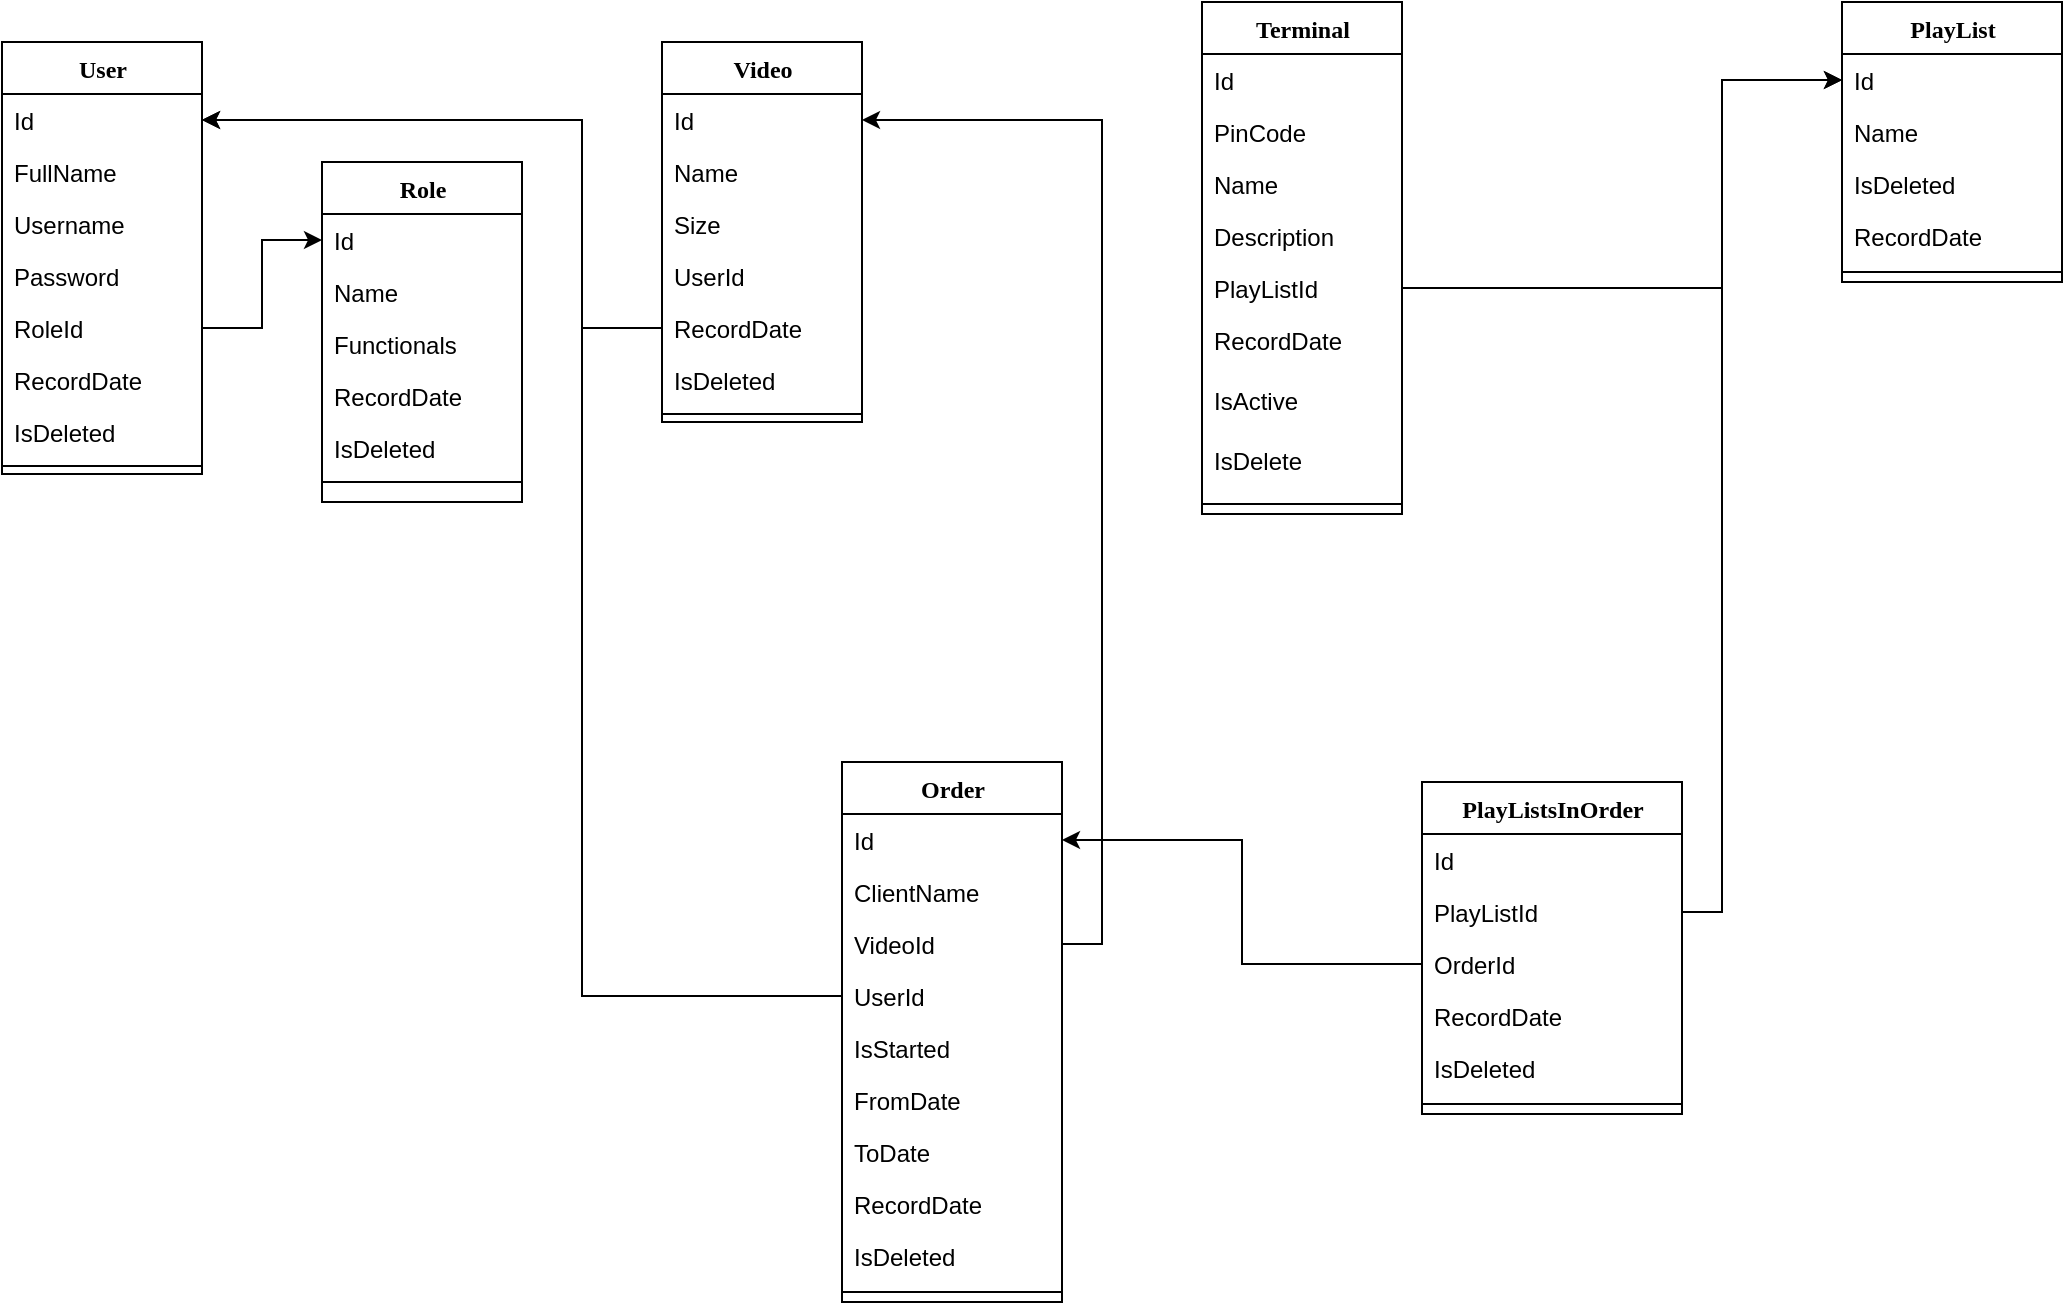 <mxfile version="22.1.11" type="device">
  <diagram name="Page-1" id="9f46799a-70d6-7492-0946-bef42562c5a5">
    <mxGraphModel dx="1221" dy="599" grid="1" gridSize="10" guides="1" tooltips="1" connect="1" arrows="1" fold="1" page="1" pageScale="1" pageWidth="1100" pageHeight="850" background="none" math="0" shadow="0">
      <root>
        <mxCell id="0" />
        <mxCell id="1" parent="0" />
        <mxCell id="78961159f06e98e8-17" value="Terminal" style="swimlane;html=1;fontStyle=1;align=center;verticalAlign=top;childLayout=stackLayout;horizontal=1;startSize=26;horizontalStack=0;resizeParent=1;resizeLast=0;collapsible=1;marginBottom=0;swimlaneFillColor=#ffffff;rounded=0;shadow=0;comic=0;labelBackgroundColor=none;strokeWidth=1;fillColor=none;fontFamily=Verdana;fontSize=12" parent="1" vertex="1">
          <mxGeometry x="635" y="40" width="100" height="256" as="geometry">
            <mxRectangle x="90" y="83" width="110" height="30" as="alternateBounds" />
          </mxGeometry>
        </mxCell>
        <mxCell id="78961159f06e98e8-21" value="Id&lt;br&gt;" style="text;html=1;strokeColor=none;fillColor=none;align=left;verticalAlign=top;spacingLeft=4;spacingRight=4;whiteSpace=wrap;overflow=hidden;rotatable=0;points=[[0,0.5],[1,0.5]];portConstraint=eastwest;" parent="78961159f06e98e8-17" vertex="1">
          <mxGeometry y="26" width="100" height="26" as="geometry" />
        </mxCell>
        <mxCell id="cBbwG_D-O8QwwuLcqFB9-53" value="PinCode" style="text;html=1;strokeColor=none;fillColor=none;align=left;verticalAlign=top;spacingLeft=4;spacingRight=4;whiteSpace=wrap;overflow=hidden;rotatable=0;points=[[0,0.5],[1,0.5]];portConstraint=eastwest;" parent="78961159f06e98e8-17" vertex="1">
          <mxGeometry y="52" width="100" height="26" as="geometry" />
        </mxCell>
        <mxCell id="78961159f06e98e8-23" value="Name" style="text;html=1;strokeColor=none;fillColor=none;align=left;verticalAlign=top;spacingLeft=4;spacingRight=4;whiteSpace=wrap;overflow=hidden;rotatable=0;points=[[0,0.5],[1,0.5]];portConstraint=eastwest;" parent="78961159f06e98e8-17" vertex="1">
          <mxGeometry y="78" width="100" height="26" as="geometry" />
        </mxCell>
        <mxCell id="78961159f06e98e8-25" value="Description" style="text;html=1;strokeColor=none;fillColor=none;align=left;verticalAlign=top;spacingLeft=4;spacingRight=4;whiteSpace=wrap;overflow=hidden;rotatable=0;points=[[0,0.5],[1,0.5]];portConstraint=eastwest;" parent="78961159f06e98e8-17" vertex="1">
          <mxGeometry y="104" width="100" height="26" as="geometry" />
        </mxCell>
        <mxCell id="78961159f06e98e8-26" value="PlayListId" style="text;html=1;strokeColor=none;fillColor=none;align=left;verticalAlign=top;spacingLeft=4;spacingRight=4;whiteSpace=wrap;overflow=hidden;rotatable=0;points=[[0,0.5],[1,0.5]];portConstraint=eastwest;" parent="78961159f06e98e8-17" vertex="1">
          <mxGeometry y="130" width="100" height="26" as="geometry" />
        </mxCell>
        <mxCell id="78961159f06e98e8-24" value="RecordDate&lt;br&gt;&lt;br&gt;" style="text;html=1;strokeColor=none;fillColor=none;align=left;verticalAlign=top;spacingLeft=4;spacingRight=4;whiteSpace=wrap;overflow=hidden;rotatable=0;points=[[0,0.5],[1,0.5]];portConstraint=eastwest;" parent="78961159f06e98e8-17" vertex="1">
          <mxGeometry y="156" width="100" height="30" as="geometry" />
        </mxCell>
        <mxCell id="cBbwG_D-O8QwwuLcqFB9-4" value="IsActive" style="text;html=1;strokeColor=none;fillColor=none;align=left;verticalAlign=top;spacingLeft=4;spacingRight=4;whiteSpace=wrap;overflow=hidden;rotatable=0;points=[[0,0.5],[1,0.5]];portConstraint=eastwest;" parent="78961159f06e98e8-17" vertex="1">
          <mxGeometry y="186" width="100" height="30" as="geometry" />
        </mxCell>
        <mxCell id="cBbwG_D-O8QwwuLcqFB9-5" value="IsDelete" style="text;html=1;strokeColor=none;fillColor=none;align=left;verticalAlign=top;spacingLeft=4;spacingRight=4;whiteSpace=wrap;overflow=hidden;rotatable=0;points=[[0,0.5],[1,0.5]];portConstraint=eastwest;" parent="78961159f06e98e8-17" vertex="1">
          <mxGeometry y="216" width="100" height="30" as="geometry" />
        </mxCell>
        <mxCell id="78961159f06e98e8-19" value="" style="line;html=1;strokeWidth=1;fillColor=none;align=left;verticalAlign=middle;spacingTop=-1;spacingLeft=3;spacingRight=3;rotatable=0;labelPosition=right;points=[];portConstraint=eastwest;" parent="78961159f06e98e8-17" vertex="1">
          <mxGeometry y="246" width="100" height="10" as="geometry" />
        </mxCell>
        <mxCell id="78961159f06e98e8-30" value="PlayList&lt;br&gt;" style="swimlane;html=1;fontStyle=1;align=center;verticalAlign=top;childLayout=stackLayout;horizontal=1;startSize=26;horizontalStack=0;resizeParent=1;resizeLast=0;collapsible=1;marginBottom=0;swimlaneFillColor=#ffffff;rounded=0;shadow=0;comic=0;labelBackgroundColor=none;strokeWidth=1;fillColor=none;fontFamily=Verdana;fontSize=12" parent="1" vertex="1">
          <mxGeometry x="955" y="40" width="110" height="140" as="geometry" />
        </mxCell>
        <mxCell id="78961159f06e98e8-31" value="Id" style="text;html=1;strokeColor=none;fillColor=none;align=left;verticalAlign=top;spacingLeft=4;spacingRight=4;whiteSpace=wrap;overflow=hidden;rotatable=0;points=[[0,0.5],[1,0.5]];portConstraint=eastwest;" parent="78961159f06e98e8-30" vertex="1">
          <mxGeometry y="26" width="110" height="26" as="geometry" />
        </mxCell>
        <mxCell id="78961159f06e98e8-32" value="Name" style="text;html=1;strokeColor=none;fillColor=none;align=left;verticalAlign=top;spacingLeft=4;spacingRight=4;whiteSpace=wrap;overflow=hidden;rotatable=0;points=[[0,0.5],[1,0.5]];portConstraint=eastwest;" parent="78961159f06e98e8-30" vertex="1">
          <mxGeometry y="52" width="110" height="26" as="geometry" />
        </mxCell>
        <mxCell id="cBbwG_D-O8QwwuLcqFB9-43" value="IsDeleted" style="text;html=1;strokeColor=none;fillColor=none;align=left;verticalAlign=top;spacingLeft=4;spacingRight=4;whiteSpace=wrap;overflow=hidden;rotatable=0;points=[[0,0.5],[1,0.5]];portConstraint=eastwest;" parent="78961159f06e98e8-30" vertex="1">
          <mxGeometry y="78" width="110" height="26" as="geometry" />
        </mxCell>
        <mxCell id="cBbwG_D-O8QwwuLcqFB9-42" value="RecordDate" style="text;html=1;strokeColor=none;fillColor=none;align=left;verticalAlign=top;spacingLeft=4;spacingRight=4;whiteSpace=wrap;overflow=hidden;rotatable=0;points=[[0,0.5],[1,0.5]];portConstraint=eastwest;" parent="78961159f06e98e8-30" vertex="1">
          <mxGeometry y="104" width="110" height="26" as="geometry" />
        </mxCell>
        <mxCell id="78961159f06e98e8-38" value="" style="line;html=1;strokeWidth=1;fillColor=none;align=left;verticalAlign=middle;spacingTop=-1;spacingLeft=3;spacingRight=3;rotatable=0;labelPosition=right;points=[];portConstraint=eastwest;" parent="78961159f06e98e8-30" vertex="1">
          <mxGeometry y="130" width="110" height="10" as="geometry" />
        </mxCell>
        <mxCell id="78961159f06e98e8-43" value="Video" style="swimlane;html=1;fontStyle=1;align=center;verticalAlign=top;childLayout=stackLayout;horizontal=1;startSize=26;horizontalStack=0;resizeParent=1;resizeLast=0;collapsible=1;marginBottom=0;swimlaneFillColor=#ffffff;rounded=0;shadow=0;comic=0;labelBackgroundColor=none;strokeWidth=1;fillColor=none;fontFamily=Verdana;fontSize=12" parent="1" vertex="1">
          <mxGeometry x="365" y="60" width="100" height="190" as="geometry" />
        </mxCell>
        <mxCell id="78961159f06e98e8-44" value="Id" style="text;html=1;strokeColor=none;fillColor=none;align=left;verticalAlign=top;spacingLeft=4;spacingRight=4;whiteSpace=wrap;overflow=hidden;rotatable=0;points=[[0,0.5],[1,0.5]];portConstraint=eastwest;" parent="78961159f06e98e8-43" vertex="1">
          <mxGeometry y="26" width="100" height="26" as="geometry" />
        </mxCell>
        <mxCell id="cBbwG_D-O8QwwuLcqFB9-8" value="Name" style="text;html=1;strokeColor=none;fillColor=none;align=left;verticalAlign=top;spacingLeft=4;spacingRight=4;whiteSpace=wrap;overflow=hidden;rotatable=0;points=[[0,0.5],[1,0.5]];portConstraint=eastwest;" parent="78961159f06e98e8-43" vertex="1">
          <mxGeometry y="52" width="100" height="26" as="geometry" />
        </mxCell>
        <mxCell id="78961159f06e98e8-45" value="Size" style="text;html=1;strokeColor=none;fillColor=none;align=left;verticalAlign=top;spacingLeft=4;spacingRight=4;whiteSpace=wrap;overflow=hidden;rotatable=0;points=[[0,0.5],[1,0.5]];portConstraint=eastwest;" parent="78961159f06e98e8-43" vertex="1">
          <mxGeometry y="78" width="100" height="26" as="geometry" />
        </mxCell>
        <mxCell id="cBbwG_D-O8QwwuLcqFB9-14" value="UserId" style="text;html=1;strokeColor=none;fillColor=none;align=left;verticalAlign=top;spacingLeft=4;spacingRight=4;whiteSpace=wrap;overflow=hidden;rotatable=0;points=[[0,0.5],[1,0.5]];portConstraint=eastwest;" parent="78961159f06e98e8-43" vertex="1">
          <mxGeometry y="104" width="100" height="26" as="geometry" />
        </mxCell>
        <mxCell id="78961159f06e98e8-50" value="RecordDate" style="text;html=1;strokeColor=none;fillColor=none;align=left;verticalAlign=top;spacingLeft=4;spacingRight=4;whiteSpace=wrap;overflow=hidden;rotatable=0;points=[[0,0.5],[1,0.5]];portConstraint=eastwest;" parent="78961159f06e98e8-43" vertex="1">
          <mxGeometry y="130" width="100" height="26" as="geometry" />
        </mxCell>
        <mxCell id="cBbwG_D-O8QwwuLcqFB9-9" value="IsDeleted" style="text;html=1;strokeColor=none;fillColor=none;align=left;verticalAlign=top;spacingLeft=4;spacingRight=4;whiteSpace=wrap;overflow=hidden;rotatable=0;points=[[0,0.5],[1,0.5]];portConstraint=eastwest;" parent="78961159f06e98e8-43" vertex="1">
          <mxGeometry y="156" width="100" height="26" as="geometry" />
        </mxCell>
        <mxCell id="78961159f06e98e8-51" value="" style="line;html=1;strokeWidth=1;fillColor=none;align=left;verticalAlign=middle;spacingTop=-1;spacingLeft=3;spacingRight=3;rotatable=0;labelPosition=right;points=[];portConstraint=eastwest;" parent="78961159f06e98e8-43" vertex="1">
          <mxGeometry y="182" width="100" height="8" as="geometry" />
        </mxCell>
        <mxCell id="cBbwG_D-O8QwwuLcqFB9-7" style="edgeStyle=orthogonalEdgeStyle;rounded=0;orthogonalLoop=1;jettySize=auto;html=1;entryX=0;entryY=0.5;entryDx=0;entryDy=0;" parent="1" source="78961159f06e98e8-26" target="78961159f06e98e8-31" edge="1">
          <mxGeometry relative="1" as="geometry">
            <Array as="points">
              <mxPoint x="895" y="183" />
              <mxPoint x="895" y="79" />
            </Array>
          </mxGeometry>
        </mxCell>
        <mxCell id="cBbwG_D-O8QwwuLcqFB9-15" value="User" style="swimlane;html=1;fontStyle=1;align=center;verticalAlign=top;childLayout=stackLayout;horizontal=1;startSize=26;horizontalStack=0;resizeParent=1;resizeLast=0;collapsible=1;marginBottom=0;swimlaneFillColor=#ffffff;rounded=0;shadow=0;comic=0;labelBackgroundColor=none;strokeWidth=1;fillColor=none;fontFamily=Verdana;fontSize=12" parent="1" vertex="1">
          <mxGeometry x="35" y="60" width="100" height="216" as="geometry" />
        </mxCell>
        <mxCell id="cBbwG_D-O8QwwuLcqFB9-16" value="Id" style="text;html=1;strokeColor=none;fillColor=none;align=left;verticalAlign=top;spacingLeft=4;spacingRight=4;whiteSpace=wrap;overflow=hidden;rotatable=0;points=[[0,0.5],[1,0.5]];portConstraint=eastwest;" parent="cBbwG_D-O8QwwuLcqFB9-15" vertex="1">
          <mxGeometry y="26" width="100" height="26" as="geometry" />
        </mxCell>
        <mxCell id="cBbwG_D-O8QwwuLcqFB9-17" value="FullName" style="text;html=1;strokeColor=none;fillColor=none;align=left;verticalAlign=top;spacingLeft=4;spacingRight=4;whiteSpace=wrap;overflow=hidden;rotatable=0;points=[[0,0.5],[1,0.5]];portConstraint=eastwest;" parent="cBbwG_D-O8QwwuLcqFB9-15" vertex="1">
          <mxGeometry y="52" width="100" height="26" as="geometry" />
        </mxCell>
        <mxCell id="cBbwG_D-O8QwwuLcqFB9-18" value="Username" style="text;html=1;strokeColor=none;fillColor=none;align=left;verticalAlign=top;spacingLeft=4;spacingRight=4;whiteSpace=wrap;overflow=hidden;rotatable=0;points=[[0,0.5],[1,0.5]];portConstraint=eastwest;" parent="cBbwG_D-O8QwwuLcqFB9-15" vertex="1">
          <mxGeometry y="78" width="100" height="26" as="geometry" />
        </mxCell>
        <mxCell id="cBbwG_D-O8QwwuLcqFB9-19" value="Password" style="text;html=1;strokeColor=none;fillColor=none;align=left;verticalAlign=top;spacingLeft=4;spacingRight=4;whiteSpace=wrap;overflow=hidden;rotatable=0;points=[[0,0.5],[1,0.5]];portConstraint=eastwest;" parent="cBbwG_D-O8QwwuLcqFB9-15" vertex="1">
          <mxGeometry y="104" width="100" height="26" as="geometry" />
        </mxCell>
        <mxCell id="cBbwG_D-O8QwwuLcqFB9-32" value="RoleId" style="text;html=1;strokeColor=none;fillColor=none;align=left;verticalAlign=top;spacingLeft=4;spacingRight=4;whiteSpace=wrap;overflow=hidden;rotatable=0;points=[[0,0.5],[1,0.5]];portConstraint=eastwest;" parent="cBbwG_D-O8QwwuLcqFB9-15" vertex="1">
          <mxGeometry y="130" width="100" height="26" as="geometry" />
        </mxCell>
        <mxCell id="cBbwG_D-O8QwwuLcqFB9-21" value="RecordDate" style="text;html=1;strokeColor=none;fillColor=none;align=left;verticalAlign=top;spacingLeft=4;spacingRight=4;whiteSpace=wrap;overflow=hidden;rotatable=0;points=[[0,0.5],[1,0.5]];portConstraint=eastwest;" parent="cBbwG_D-O8QwwuLcqFB9-15" vertex="1">
          <mxGeometry y="156" width="100" height="26" as="geometry" />
        </mxCell>
        <mxCell id="cBbwG_D-O8QwwuLcqFB9-22" value="IsDeleted" style="text;html=1;strokeColor=none;fillColor=none;align=left;verticalAlign=top;spacingLeft=4;spacingRight=4;whiteSpace=wrap;overflow=hidden;rotatable=0;points=[[0,0.5],[1,0.5]];portConstraint=eastwest;" parent="cBbwG_D-O8QwwuLcqFB9-15" vertex="1">
          <mxGeometry y="182" width="100" height="26" as="geometry" />
        </mxCell>
        <mxCell id="cBbwG_D-O8QwwuLcqFB9-23" value="" style="line;html=1;strokeWidth=1;fillColor=none;align=left;verticalAlign=middle;spacingTop=-1;spacingLeft=3;spacingRight=3;rotatable=0;labelPosition=right;points=[];portConstraint=eastwest;" parent="cBbwG_D-O8QwwuLcqFB9-15" vertex="1">
          <mxGeometry y="208" width="100" height="8" as="geometry" />
        </mxCell>
        <mxCell id="cBbwG_D-O8QwwuLcqFB9-24" value="Role" style="swimlane;html=1;fontStyle=1;align=center;verticalAlign=top;childLayout=stackLayout;horizontal=1;startSize=26;horizontalStack=0;resizeParent=1;resizeLast=0;collapsible=1;marginBottom=0;swimlaneFillColor=#ffffff;rounded=0;shadow=0;comic=0;labelBackgroundColor=none;strokeWidth=1;fillColor=none;fontFamily=Verdana;fontSize=12" parent="1" vertex="1">
          <mxGeometry x="195" y="120" width="100" height="170" as="geometry" />
        </mxCell>
        <mxCell id="cBbwG_D-O8QwwuLcqFB9-25" value="Id" style="text;html=1;strokeColor=none;fillColor=none;align=left;verticalAlign=top;spacingLeft=4;spacingRight=4;whiteSpace=wrap;overflow=hidden;rotatable=0;points=[[0,0.5],[1,0.5]];portConstraint=eastwest;" parent="cBbwG_D-O8QwwuLcqFB9-24" vertex="1">
          <mxGeometry y="26" width="100" height="26" as="geometry" />
        </mxCell>
        <mxCell id="cBbwG_D-O8QwwuLcqFB9-26" value="Name" style="text;html=1;strokeColor=none;fillColor=none;align=left;verticalAlign=top;spacingLeft=4;spacingRight=4;whiteSpace=wrap;overflow=hidden;rotatable=0;points=[[0,0.5],[1,0.5]];portConstraint=eastwest;" parent="cBbwG_D-O8QwwuLcqFB9-24" vertex="1">
          <mxGeometry y="52" width="100" height="26" as="geometry" />
        </mxCell>
        <mxCell id="cBbwG_D-O8QwwuLcqFB9-27" value="Functionals" style="text;html=1;strokeColor=none;fillColor=none;align=left;verticalAlign=top;spacingLeft=4;spacingRight=4;whiteSpace=wrap;overflow=hidden;rotatable=0;points=[[0,0.5],[1,0.5]];portConstraint=eastwest;" parent="cBbwG_D-O8QwwuLcqFB9-24" vertex="1">
          <mxGeometry y="78" width="100" height="26" as="geometry" />
        </mxCell>
        <mxCell id="cBbwG_D-O8QwwuLcqFB9-29" value="RecordDate" style="text;html=1;strokeColor=none;fillColor=none;align=left;verticalAlign=top;spacingLeft=4;spacingRight=4;whiteSpace=wrap;overflow=hidden;rotatable=0;points=[[0,0.5],[1,0.5]];portConstraint=eastwest;" parent="cBbwG_D-O8QwwuLcqFB9-24" vertex="1">
          <mxGeometry y="104" width="100" height="26" as="geometry" />
        </mxCell>
        <mxCell id="cBbwG_D-O8QwwuLcqFB9-30" value="IsDeleted" style="text;html=1;strokeColor=none;fillColor=none;align=left;verticalAlign=top;spacingLeft=4;spacingRight=4;whiteSpace=wrap;overflow=hidden;rotatable=0;points=[[0,0.5],[1,0.5]];portConstraint=eastwest;" parent="cBbwG_D-O8QwwuLcqFB9-24" vertex="1">
          <mxGeometry y="130" width="100" height="26" as="geometry" />
        </mxCell>
        <mxCell id="cBbwG_D-O8QwwuLcqFB9-31" value="" style="line;html=1;strokeWidth=1;fillColor=none;align=left;verticalAlign=middle;spacingTop=-1;spacingLeft=3;spacingRight=3;rotatable=0;labelPosition=right;points=[];portConstraint=eastwest;" parent="cBbwG_D-O8QwwuLcqFB9-24" vertex="1">
          <mxGeometry y="156" width="100" height="8" as="geometry" />
        </mxCell>
        <mxCell id="cBbwG_D-O8QwwuLcqFB9-34" style="edgeStyle=orthogonalEdgeStyle;rounded=0;orthogonalLoop=1;jettySize=auto;html=1;entryX=0;entryY=0.5;entryDx=0;entryDy=0;" parent="1" source="cBbwG_D-O8QwwuLcqFB9-32" target="cBbwG_D-O8QwwuLcqFB9-25" edge="1">
          <mxGeometry relative="1" as="geometry" />
        </mxCell>
        <mxCell id="cBbwG_D-O8QwwuLcqFB9-44" value="Order" style="swimlane;html=1;fontStyle=1;align=center;verticalAlign=top;childLayout=stackLayout;horizontal=1;startSize=26;horizontalStack=0;resizeParent=1;resizeLast=0;collapsible=1;marginBottom=0;swimlaneFillColor=#ffffff;rounded=0;shadow=0;comic=0;labelBackgroundColor=none;strokeWidth=1;fillColor=none;fontFamily=Verdana;fontSize=12" parent="1" vertex="1">
          <mxGeometry x="455" y="420" width="110" height="270" as="geometry" />
        </mxCell>
        <mxCell id="cBbwG_D-O8QwwuLcqFB9-45" value="Id" style="text;html=1;strokeColor=none;fillColor=none;align=left;verticalAlign=top;spacingLeft=4;spacingRight=4;whiteSpace=wrap;overflow=hidden;rotatable=0;points=[[0,0.5],[1,0.5]];portConstraint=eastwest;" parent="cBbwG_D-O8QwwuLcqFB9-44" vertex="1">
          <mxGeometry y="26" width="110" height="26" as="geometry" />
        </mxCell>
        <mxCell id="cBbwG_D-O8QwwuLcqFB9-51" value="ClientName" style="text;html=1;strokeColor=none;fillColor=none;align=left;verticalAlign=top;spacingLeft=4;spacingRight=4;whiteSpace=wrap;overflow=hidden;rotatable=0;points=[[0,0.5],[1,0.5]];portConstraint=eastwest;" parent="cBbwG_D-O8QwwuLcqFB9-44" vertex="1">
          <mxGeometry y="52" width="110" height="26" as="geometry" />
        </mxCell>
        <mxCell id="cBbwG_D-O8QwwuLcqFB9-54" value="VideoId" style="text;html=1;strokeColor=none;fillColor=none;align=left;verticalAlign=top;spacingLeft=4;spacingRight=4;whiteSpace=wrap;overflow=hidden;rotatable=0;points=[[0,0.5],[1,0.5]];portConstraint=eastwest;" parent="cBbwG_D-O8QwwuLcqFB9-44" vertex="1">
          <mxGeometry y="78" width="110" height="26" as="geometry" />
        </mxCell>
        <mxCell id="cBbwG_D-O8QwwuLcqFB9-75" value="UserId" style="text;html=1;strokeColor=none;fillColor=none;align=left;verticalAlign=top;spacingLeft=4;spacingRight=4;whiteSpace=wrap;overflow=hidden;rotatable=0;points=[[0,0.5],[1,0.5]];portConstraint=eastwest;" parent="cBbwG_D-O8QwwuLcqFB9-44" vertex="1">
          <mxGeometry y="104" width="110" height="26" as="geometry" />
        </mxCell>
        <mxCell id="cBbwG_D-O8QwwuLcqFB9-52" value="IsStarted" style="text;html=1;strokeColor=none;fillColor=none;align=left;verticalAlign=top;spacingLeft=4;spacingRight=4;whiteSpace=wrap;overflow=hidden;rotatable=0;points=[[0,0.5],[1,0.5]];portConstraint=eastwest;" parent="cBbwG_D-O8QwwuLcqFB9-44" vertex="1">
          <mxGeometry y="130" width="110" height="26" as="geometry" />
        </mxCell>
        <mxCell id="cBbwG_D-O8QwwuLcqFB9-49" value="FromDate" style="text;html=1;strokeColor=none;fillColor=none;align=left;verticalAlign=top;spacingLeft=4;spacingRight=4;whiteSpace=wrap;overflow=hidden;rotatable=0;points=[[0,0.5],[1,0.5]];portConstraint=eastwest;" parent="cBbwG_D-O8QwwuLcqFB9-44" vertex="1">
          <mxGeometry y="156" width="110" height="26" as="geometry" />
        </mxCell>
        <mxCell id="cBbwG_D-O8QwwuLcqFB9-50" value="ToDate" style="text;html=1;strokeColor=none;fillColor=none;align=left;verticalAlign=top;spacingLeft=4;spacingRight=4;whiteSpace=wrap;overflow=hidden;rotatable=0;points=[[0,0.5],[1,0.5]];portConstraint=eastwest;" parent="cBbwG_D-O8QwwuLcqFB9-44" vertex="1">
          <mxGeometry y="182" width="110" height="26" as="geometry" />
        </mxCell>
        <mxCell id="cBbwG_D-O8QwwuLcqFB9-46" value="RecordDate" style="text;html=1;strokeColor=none;fillColor=none;align=left;verticalAlign=top;spacingLeft=4;spacingRight=4;whiteSpace=wrap;overflow=hidden;rotatable=0;points=[[0,0.5],[1,0.5]];portConstraint=eastwest;" parent="cBbwG_D-O8QwwuLcqFB9-44" vertex="1">
          <mxGeometry y="208" width="110" height="26" as="geometry" />
        </mxCell>
        <mxCell id="cBbwG_D-O8QwwuLcqFB9-47" value="IsDeleted" style="text;html=1;strokeColor=none;fillColor=none;align=left;verticalAlign=top;spacingLeft=4;spacingRight=4;whiteSpace=wrap;overflow=hidden;rotatable=0;points=[[0,0.5],[1,0.5]];portConstraint=eastwest;" parent="cBbwG_D-O8QwwuLcqFB9-44" vertex="1">
          <mxGeometry y="234" width="110" height="26" as="geometry" />
        </mxCell>
        <mxCell id="cBbwG_D-O8QwwuLcqFB9-48" value="" style="line;html=1;strokeWidth=1;fillColor=none;align=left;verticalAlign=middle;spacingTop=-1;spacingLeft=3;spacingRight=3;rotatable=0;labelPosition=right;points=[];portConstraint=eastwest;" parent="cBbwG_D-O8QwwuLcqFB9-44" vertex="1">
          <mxGeometry y="260" width="110" height="10" as="geometry" />
        </mxCell>
        <mxCell id="cBbwG_D-O8QwwuLcqFB9-56" value="PlayListsInOrder" style="swimlane;html=1;fontStyle=1;align=center;verticalAlign=top;childLayout=stackLayout;horizontal=1;startSize=26;horizontalStack=0;resizeParent=1;resizeLast=0;collapsible=1;marginBottom=0;swimlaneFillColor=#ffffff;rounded=0;shadow=0;comic=0;labelBackgroundColor=none;strokeWidth=1;fillColor=none;fontFamily=Verdana;fontSize=12" parent="1" vertex="1">
          <mxGeometry x="745" y="430" width="130" height="166" as="geometry" />
        </mxCell>
        <mxCell id="cBbwG_D-O8QwwuLcqFB9-57" value="Id" style="text;html=1;strokeColor=none;fillColor=none;align=left;verticalAlign=top;spacingLeft=4;spacingRight=4;whiteSpace=wrap;overflow=hidden;rotatable=0;points=[[0,0.5],[1,0.5]];portConstraint=eastwest;" parent="cBbwG_D-O8QwwuLcqFB9-56" vertex="1">
          <mxGeometry y="26" width="130" height="26" as="geometry" />
        </mxCell>
        <mxCell id="cBbwG_D-O8QwwuLcqFB9-58" value="PlayListId" style="text;html=1;strokeColor=none;fillColor=none;align=left;verticalAlign=top;spacingLeft=4;spacingRight=4;whiteSpace=wrap;overflow=hidden;rotatable=0;points=[[0,0.5],[1,0.5]];portConstraint=eastwest;" parent="cBbwG_D-O8QwwuLcqFB9-56" vertex="1">
          <mxGeometry y="52" width="130" height="26" as="geometry" />
        </mxCell>
        <mxCell id="cBbwG_D-O8QwwuLcqFB9-59" value="OrderId" style="text;html=1;strokeColor=none;fillColor=none;align=left;verticalAlign=top;spacingLeft=4;spacingRight=4;whiteSpace=wrap;overflow=hidden;rotatable=0;points=[[0,0.5],[1,0.5]];portConstraint=eastwest;" parent="cBbwG_D-O8QwwuLcqFB9-56" vertex="1">
          <mxGeometry y="78" width="130" height="26" as="geometry" />
        </mxCell>
        <mxCell id="cBbwG_D-O8QwwuLcqFB9-81" value="RecordDate" style="text;html=1;strokeColor=none;fillColor=none;align=left;verticalAlign=top;spacingLeft=4;spacingRight=4;whiteSpace=wrap;overflow=hidden;rotatable=0;points=[[0,0.5],[1,0.5]];portConstraint=eastwest;" parent="cBbwG_D-O8QwwuLcqFB9-56" vertex="1">
          <mxGeometry y="104" width="130" height="26" as="geometry" />
        </mxCell>
        <mxCell id="cBbwG_D-O8QwwuLcqFB9-82" value="IsDeleted" style="text;html=1;strokeColor=none;fillColor=none;align=left;verticalAlign=top;spacingLeft=4;spacingRight=4;whiteSpace=wrap;overflow=hidden;rotatable=0;points=[[0,0.5],[1,0.5]];portConstraint=eastwest;" parent="cBbwG_D-O8QwwuLcqFB9-56" vertex="1">
          <mxGeometry y="130" width="130" height="26" as="geometry" />
        </mxCell>
        <mxCell id="cBbwG_D-O8QwwuLcqFB9-60" value="" style="line;html=1;strokeWidth=1;fillColor=none;align=left;verticalAlign=middle;spacingTop=-1;spacingLeft=3;spacingRight=3;rotatable=0;labelPosition=right;points=[];portConstraint=eastwest;" parent="cBbwG_D-O8QwwuLcqFB9-56" vertex="1">
          <mxGeometry y="156" width="130" height="10" as="geometry" />
        </mxCell>
        <mxCell id="cBbwG_D-O8QwwuLcqFB9-76" style="edgeStyle=orthogonalEdgeStyle;rounded=0;orthogonalLoop=1;jettySize=auto;html=1;exitX=0;exitY=0.5;exitDx=0;exitDy=0;" parent="1" source="cBbwG_D-O8QwwuLcqFB9-75" target="cBbwG_D-O8QwwuLcqFB9-16" edge="1">
          <mxGeometry relative="1" as="geometry">
            <Array as="points">
              <mxPoint x="325" y="537" />
              <mxPoint x="325" y="99" />
            </Array>
          </mxGeometry>
        </mxCell>
        <mxCell id="cBbwG_D-O8QwwuLcqFB9-40" style="edgeStyle=orthogonalEdgeStyle;rounded=0;orthogonalLoop=1;jettySize=auto;html=1;exitX=0;exitY=0.5;exitDx=0;exitDy=0;entryX=1;entryY=0.5;entryDx=0;entryDy=0;" parent="1" source="cBbwG_D-O8QwwuLcqFB9-14" target="cBbwG_D-O8QwwuLcqFB9-16" edge="1">
          <mxGeometry relative="1" as="geometry">
            <Array as="points">
              <mxPoint x="325" y="203" />
              <mxPoint x="325" y="99" />
            </Array>
          </mxGeometry>
        </mxCell>
        <mxCell id="cBbwG_D-O8QwwuLcqFB9-55" style="edgeStyle=orthogonalEdgeStyle;rounded=0;orthogonalLoop=1;jettySize=auto;html=1;exitX=1;exitY=0.5;exitDx=0;exitDy=0;" parent="1" source="cBbwG_D-O8QwwuLcqFB9-54" target="78961159f06e98e8-44" edge="1">
          <mxGeometry relative="1" as="geometry" />
        </mxCell>
        <mxCell id="cBbwG_D-O8QwwuLcqFB9-62" style="edgeStyle=orthogonalEdgeStyle;rounded=0;orthogonalLoop=1;jettySize=auto;html=1;" parent="1" source="cBbwG_D-O8QwwuLcqFB9-59" target="cBbwG_D-O8QwwuLcqFB9-45" edge="1">
          <mxGeometry relative="1" as="geometry" />
        </mxCell>
        <mxCell id="cBbwG_D-O8QwwuLcqFB9-61" style="edgeStyle=orthogonalEdgeStyle;rounded=0;orthogonalLoop=1;jettySize=auto;html=1;exitX=1;exitY=0.5;exitDx=0;exitDy=0;" parent="1" source="cBbwG_D-O8QwwuLcqFB9-58" edge="1">
          <mxGeometry relative="1" as="geometry">
            <mxPoint x="955" y="79" as="targetPoint" />
            <Array as="points">
              <mxPoint x="895" y="495" />
              <mxPoint x="895" y="79" />
            </Array>
          </mxGeometry>
        </mxCell>
      </root>
    </mxGraphModel>
  </diagram>
</mxfile>
